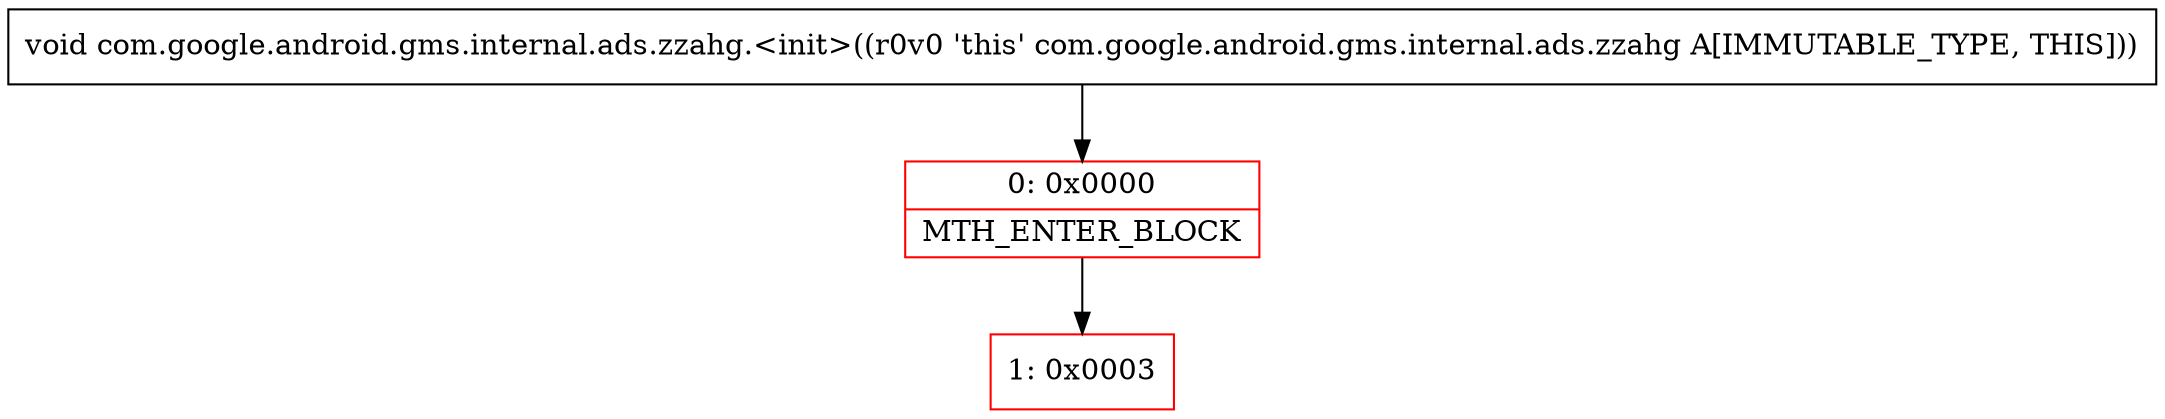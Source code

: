digraph "CFG forcom.google.android.gms.internal.ads.zzahg.\<init\>()V" {
subgraph cluster_Region_1400574646 {
label = "R(0)";
node [shape=record,color=blue];
}
Node_0 [shape=record,color=red,label="{0\:\ 0x0000|MTH_ENTER_BLOCK\l}"];
Node_1 [shape=record,color=red,label="{1\:\ 0x0003}"];
MethodNode[shape=record,label="{void com.google.android.gms.internal.ads.zzahg.\<init\>((r0v0 'this' com.google.android.gms.internal.ads.zzahg A[IMMUTABLE_TYPE, THIS])) }"];
MethodNode -> Node_0;
Node_0 -> Node_1;
}


